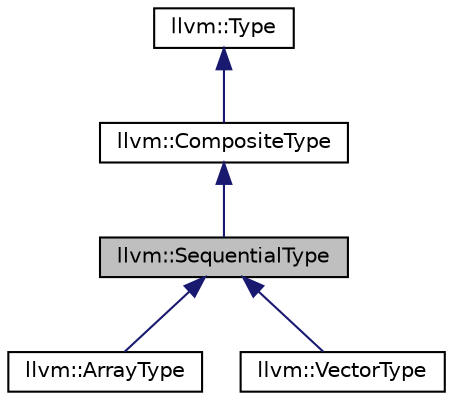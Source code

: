 digraph "llvm::SequentialType"
{
 // LATEX_PDF_SIZE
  bgcolor="transparent";
  edge [fontname="Helvetica",fontsize="10",labelfontname="Helvetica",labelfontsize="10"];
  node [fontname="Helvetica",fontsize="10",shape="box"];
  Node1 [label="llvm::SequentialType",height=0.2,width=0.4,color="black", fillcolor="grey75", style="filled", fontcolor="black",tooltip="This is the superclass of the array and vector type classes."];
  Node2 -> Node1 [dir="back",color="midnightblue",fontsize="10",style="solid",fontname="Helvetica"];
  Node2 [label="llvm::CompositeType",height=0.2,width=0.4,color="black",URL="$classllvm_1_1CompositeType.html",tooltip="Common super class of ArrayType, StructType and VectorType."];
  Node3 -> Node2 [dir="back",color="midnightblue",fontsize="10",style="solid",fontname="Helvetica"];
  Node3 [label="llvm::Type",height=0.2,width=0.4,color="black",URL="$classllvm_1_1Type.html",tooltip="The instances of the Type class are immutable: once they are created, they are never changed."];
  Node1 -> Node4 [dir="back",color="midnightblue",fontsize="10",style="solid",fontname="Helvetica"];
  Node4 [label="llvm::ArrayType",height=0.2,width=0.4,color="black",URL="$classllvm_1_1ArrayType.html",tooltip="Class to represent array types."];
  Node1 -> Node5 [dir="back",color="midnightblue",fontsize="10",style="solid",fontname="Helvetica"];
  Node5 [label="llvm::VectorType",height=0.2,width=0.4,color="black",URL="$classllvm_1_1VectorType.html",tooltip="Class to represent vector types."];
}
